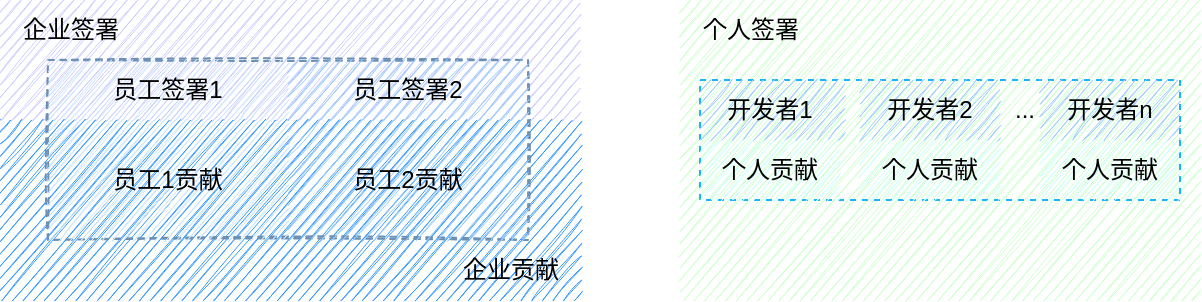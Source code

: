 <mxfile version="20.1.1" type="github">
  <diagram id="Eqw23tpB9ogfi6hsiMwG" name="第 1 页">
    <mxGraphModel dx="981" dy="516" grid="1" gridSize="10" guides="1" tooltips="1" connect="1" arrows="1" fold="1" page="1" pageScale="1" pageWidth="827" pageHeight="1169" math="0" shadow="0">
      <root>
        <mxCell id="0" />
        <mxCell id="1" parent="0" />
        <mxCell id="BBTJq2_Y_W6RUSLw6YB2-5" value="" style="rounded=0;whiteSpace=wrap;html=1;fillColor=#CCCCFF;strokeColor=none;sketch=1;" vertex="1" parent="1">
          <mxGeometry x="90" y="100" width="290" height="60" as="geometry" />
        </mxCell>
        <mxCell id="BBTJq2_Y_W6RUSLw6YB2-13" value="" style="rounded=0;whiteSpace=wrap;html=1;fillColor=#3399FF;strokeColor=none;sketch=1;" vertex="1" parent="1">
          <mxGeometry x="90" y="160" width="290" height="90" as="geometry" />
        </mxCell>
        <mxCell id="BBTJq2_Y_W6RUSLw6YB2-10" value="" style="rounded=0;whiteSpace=wrap;html=1;strokeColor=none;fillColor=#CCFFCC;sketch=1;" vertex="1" parent="1">
          <mxGeometry x="430" y="100" width="260" height="150" as="geometry" />
        </mxCell>
        <mxCell id="BBTJq2_Y_W6RUSLw6YB2-11" value="" style="group;sketch=1;dashed=1;strokeColor=#6D91B5;" vertex="1" connectable="0" parent="1">
          <mxGeometry x="114" y="130" width="240" height="90" as="geometry" />
        </mxCell>
        <mxCell id="BBTJq2_Y_W6RUSLw6YB2-4" value="员工签署1" style="rounded=0;whiteSpace=wrap;html=1;fillColor=#CCE5FF;strokeColor=none;sketch=1;" vertex="1" parent="BBTJq2_Y_W6RUSLw6YB2-11">
          <mxGeometry width="120" height="30" as="geometry" />
        </mxCell>
        <mxCell id="BBTJq2_Y_W6RUSLw6YB2-6" value="员工签署2" style="rounded=0;whiteSpace=wrap;html=1;fillColor=#99CCFF;strokeColor=none;sketch=1;" vertex="1" parent="BBTJq2_Y_W6RUSLw6YB2-11">
          <mxGeometry x="120" width="120" height="30" as="geometry" />
        </mxCell>
        <mxCell id="BBTJq2_Y_W6RUSLw6YB2-8" value="员工1贡献" style="rounded=0;whiteSpace=wrap;html=1;fillColor=#CCE5FF;strokeColor=none;sketch=1;" vertex="1" parent="BBTJq2_Y_W6RUSLw6YB2-11">
          <mxGeometry y="30" width="120" height="60" as="geometry" />
        </mxCell>
        <mxCell id="BBTJq2_Y_W6RUSLw6YB2-9" value="员工2贡献" style="rounded=0;whiteSpace=wrap;html=1;fillColor=#99CCFF;strokeColor=none;sketch=1;" vertex="1" parent="BBTJq2_Y_W6RUSLw6YB2-11">
          <mxGeometry x="120" y="30" width="120" height="60" as="geometry" />
        </mxCell>
        <mxCell id="BBTJq2_Y_W6RUSLw6YB2-12" value="企业签署" style="text;html=1;align=center;verticalAlign=middle;resizable=0;points=[];autosize=1;strokeColor=none;fillColor=none;sketch=1;" vertex="1" parent="1">
          <mxGeometry x="90" y="100" width="70" height="30" as="geometry" />
        </mxCell>
        <mxCell id="BBTJq2_Y_W6RUSLw6YB2-14" value="企业贡献" style="text;html=1;align=center;verticalAlign=middle;resizable=0;points=[];autosize=1;strokeColor=none;fillColor=none;sketch=1;" vertex="1" parent="1">
          <mxGeometry x="310" y="220" width="70" height="30" as="geometry" />
        </mxCell>
        <mxCell id="BBTJq2_Y_W6RUSLw6YB2-17" value="个人签署" style="text;html=1;align=center;verticalAlign=middle;resizable=0;points=[];autosize=1;strokeColor=none;fillColor=none;sketch=1;" vertex="1" parent="1">
          <mxGeometry x="430" y="100" width="70" height="30" as="geometry" />
        </mxCell>
        <mxCell id="BBTJq2_Y_W6RUSLw6YB2-28" value="" style="group;strokeColor=#1CB3FF;dashed=1;" vertex="1" connectable="0" parent="1">
          <mxGeometry x="440" y="140" width="240" height="60" as="geometry" />
        </mxCell>
        <mxCell id="BBTJq2_Y_W6RUSLw6YB2-18" value="开发者1" style="rounded=0;whiteSpace=wrap;html=1;strokeColor=none;fillColor=#99CCFF;sketch=1;" vertex="1" parent="BBTJq2_Y_W6RUSLw6YB2-28">
          <mxGeometry width="70" height="30" as="geometry" />
        </mxCell>
        <mxCell id="BBTJq2_Y_W6RUSLw6YB2-21" value="开发者2" style="rounded=0;whiteSpace=wrap;html=1;strokeColor=none;fillColor=#99CCFF;sketch=1;" vertex="1" parent="BBTJq2_Y_W6RUSLw6YB2-28">
          <mxGeometry x="80" width="70" height="30" as="geometry" />
        </mxCell>
        <mxCell id="BBTJq2_Y_W6RUSLw6YB2-22" value="开发者n" style="rounded=0;whiteSpace=wrap;html=1;strokeColor=none;fillColor=#99CCFF;sketch=1;" vertex="1" parent="BBTJq2_Y_W6RUSLw6YB2-28">
          <mxGeometry x="170" width="70" height="30" as="geometry" />
        </mxCell>
        <mxCell id="BBTJq2_Y_W6RUSLw6YB2-23" value="..." style="text;html=1;align=center;verticalAlign=middle;resizable=0;points=[];autosize=1;strokeColor=none;fillColor=none;sketch=1;" vertex="1" parent="BBTJq2_Y_W6RUSLw6YB2-28">
          <mxGeometry x="147" width="30" height="30" as="geometry" />
        </mxCell>
        <mxCell id="BBTJq2_Y_W6RUSLw6YB2-24" value="个人贡献" style="rounded=0;whiteSpace=wrap;html=1;strokeColor=none;fillColor=#CCFFFF;sketch=1;" vertex="1" parent="BBTJq2_Y_W6RUSLw6YB2-28">
          <mxGeometry y="30" width="70" height="30" as="geometry" />
        </mxCell>
        <mxCell id="BBTJq2_Y_W6RUSLw6YB2-25" value="个人贡献" style="rounded=0;whiteSpace=wrap;html=1;strokeColor=none;fillColor=#CCFFFF;sketch=1;" vertex="1" parent="BBTJq2_Y_W6RUSLw6YB2-28">
          <mxGeometry x="80" y="30" width="70" height="30" as="geometry" />
        </mxCell>
        <mxCell id="BBTJq2_Y_W6RUSLw6YB2-26" value="个人贡献" style="rounded=0;whiteSpace=wrap;html=1;strokeColor=none;fillColor=#CCFFFF;sketch=1;" vertex="1" parent="BBTJq2_Y_W6RUSLw6YB2-28">
          <mxGeometry x="170" y="30" width="70" height="30" as="geometry" />
        </mxCell>
      </root>
    </mxGraphModel>
  </diagram>
</mxfile>
